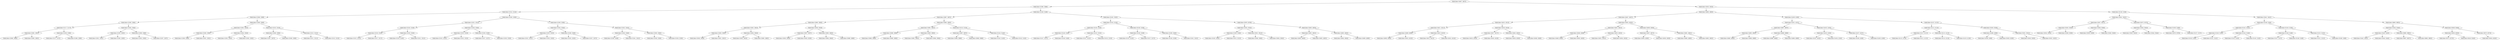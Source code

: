 digraph G{
1356164007 [label="Node{data=[4007, 4007]}"]
1356164007 -> 1513085805
1513085805 [label="Node{data=[2589, 2589]}"]
1513085805 -> 1371675091
1371675091 [label="Node{data=[2314, 2314]}"]
1371675091 -> 1865885059
1865885059 [label="Node{data=[2298, 2298]}"]
1865885059 -> 348451729
348451729 [label="Node{data=[2290, 2290]}"]
348451729 -> 815052503
815052503 [label="Node{data=[2117, 2117]}"]
815052503 -> 1901669783
1901669783 [label="Node{data=[2091, 2091]}"]
1901669783 -> 664012034
664012034 [label="Node{data=[2090, 2090]}"]
1901669783 -> 352268826
352268826 [label="Node{data=[2092, 2092]}"]
815052503 -> 29887580
29887580 [label="Node{data=[2239, 2239]}"]
29887580 -> 960871527
960871527 [label="Node{data=[2137, 2137]}"]
29887580 -> 1056838232
1056838232 [label="Node{data=[2289, 2289]}"]
348451729 -> 1409063039
1409063039 [label="Node{data=[2294, 2294]}"]
1409063039 -> 311940272
311940272 [label="Node{data=[2292, 2292]}"]
311940272 -> 103146497
103146497 [label="Node{data=[2291, 2291]}"]
311940272 -> 1216825935
1216825935 [label="Node{data=[2293, 2293]}"]
1409063039 -> 2131696704
2131696704 [label="Node{data=[2296, 2296]}"]
2131696704 -> 1393648965
1393648965 [label="Node{data=[2295, 2295]}"]
2131696704 -> 2059245258
2059245258 [label="Node{data=[2297, 2297]}"]
1865885059 -> 135954144
135954144 [label="Node{data=[2306, 2306]}"]
135954144 -> 259034815
259034815 [label="Node{data=[2302, 2302]}"]
259034815 -> 1460922713
1460922713 [label="Node{data=[2300, 2300]}"]
1460922713 -> 1099841207
1099841207 [label="Node{data=[2299, 2299]}"]
1460922713 -> 448308504
448308504 [label="Node{data=[2301, 2301]}"]
259034815 -> 297190790
297190790 [label="Node{data=[2304, 2304]}"]
297190790 -> 1504161736
1504161736 [label="Node{data=[2303, 2303]}"]
297190790 -> 1777093069
1777093069 [label="Node{data=[2305, 2305]}"]
135954144 -> 908304781
908304781 [label="Node{data=[2310, 2310]}"]
908304781 -> 295622714
295622714 [label="Node{data=[2308, 2308]}"]
295622714 -> 1973681198
1973681198 [label="Node{data=[2307, 2307]}"]
295622714 -> 2123002230
2123002230 [label="Node{data=[2309, 2309]}"]
908304781 -> 1427015907
1427015907 [label="Node{data=[2312, 2312]}"]
1427015907 -> 842454384
842454384 [label="Node{data=[2311, 2311]}"]
1427015907 -> 1478368660
1478368660 [label="Node{data=[2313, 2313]}"]
1371675091 -> 1974654496
1974654496 [label="Node{data=[2330, 2330]}"]
1974654496 -> 1423577573
1423577573 [label="Node{data=[2322, 2322]}"]
1423577573 -> 1355006811
1355006811 [label="Node{data=[2318, 2318]}"]
1355006811 -> 2023327338
2023327338 [label="Node{data=[2316, 2316]}"]
2023327338 -> 469322895
469322895 [label="Node{data=[2315, 2315]}"]
2023327338 -> 531116844
531116844 [label="Node{data=[2317, 2317]}"]
1355006811 -> 1363141273
1363141273 [label="Node{data=[2320, 2320]}"]
1363141273 -> 1705083906
1705083906 [label="Node{data=[2319, 2319]}"]
1363141273 -> 879571213
879571213 [label="Node{data=[2321, 2321]}"]
1423577573 -> 1786922495
1786922495 [label="Node{data=[2326, 2326]}"]
1786922495 -> 1149716764
1149716764 [label="Node{data=[2324, 2324]}"]
1149716764 -> 770659354
770659354 [label="Node{data=[2323, 2323]}"]
1149716764 -> 1893203443
1893203443 [label="Node{data=[2325, 2325]}"]
1786922495 -> 134407083
134407083 [label="Node{data=[2328, 2328]}"]
134407083 -> 1991476254
1991476254 [label="Node{data=[2327, 2327]}"]
134407083 -> 556482902
556482902 [label="Node{data=[2329, 2329]}"]
1974654496 -> 1859913957
1859913957 [label="Node{data=[2338, 2338]}"]
1859913957 -> 1910284590
1910284590 [label="Node{data=[2334, 2334]}"]
1910284590 -> 463816831
463816831 [label="Node{data=[2332, 2332]}"]
463816831 -> 1618971564
1618971564 [label="Node{data=[2331, 2331]}"]
463816831 -> 1852456038
1852456038 [label="Node{data=[2333, 2333]}"]
1910284590 -> 2049647956
2049647956 [label="Node{data=[2336, 2336]}"]
2049647956 -> 1266449630
1266449630 [label="Node{data=[2335, 2335]}"]
2049647956 -> 1472376054
1472376054 [label="Node{data=[2337, 2337]}"]
1859913957 -> 1760830308
1760830308 [label="Node{data=[2342, 2342]}"]
1760830308 -> 1272363691
1272363691 [label="Node{data=[2340, 2340]}"]
1272363691 -> 1667544451
1667544451 [label="Node{data=[2339, 2339]}"]
1272363691 -> 562237445
562237445 [label="Node{data=[2341, 2341]}"]
1760830308 -> 1747314770
1747314770 [label="Node{data=[2393, 2393]}"]
1747314770 -> 374871071
374871071 [label="Node{data=[2358, 2358]}"]
1747314770 -> 1347838970
1347838970 [label="Node{data=[2529, 2529]}"]
1513085805 -> 1777095373
1777095373 [label="Node{data=[3146, 3146]}"]
1777095373 -> 776753370
776753370 [label="Node{data=[3087, 3087]}"]
776753370 -> 2028093920
2028093920 [label="Node{data=[2893, 2893]}"]
2028093920 -> 457749685
457749685 [label="Node{data=[2832, 2832]}"]
457749685 -> 280618795
280618795 [label="Node{data=[2830, 2830]}"]
280618795 -> 1547677542
1547677542 [label="Node{data=[2628, 2628]}"]
280618795 -> 918030400
918030400 [label="Node{data=[2831, 2831]}"]
457749685 -> 1754005310
1754005310 [label="Node{data=[2834, 2834]}"]
1754005310 -> 936697275
936697275 [label="Node{data=[2833, 2833]}"]
1754005310 -> 372310200
372310200 [label="Node{data=[2865, 2865]}"]
2028093920 -> 1614667830
1614667830 [label="Node{data=[3029, 3029]}"]
1614667830 -> 1475907840
1475907840 [label="Node{data=[3007, 3007]}"]
1475907840 -> 1179694913
1179694913 [label="Node{data=[2928, 2928]}"]
1475907840 -> 1484409843
1484409843 [label="Node{data=[3028, 3028]}"]
1614667830 -> 1472801946
1472801946 [label="Node{data=[3085, 3085]}"]
1472801946 -> 1152047090
1152047090 [label="Node{data=[3084, 3084]}"]
1472801946 -> 126065305
126065305 [label="Node{data=[3086, 3086]}"]
776753370 -> 221015113
221015113 [label="Node{data=[3095, 3095]}"]
221015113 -> 320810122
320810122 [label="Node{data=[3091, 3091]}"]
320810122 -> 26770524
26770524 [label="Node{data=[3089, 3089]}"]
26770524 -> 450128292
450128292 [label="Node{data=[3088, 3088]}"]
26770524 -> 1953763475
1953763475 [label="Node{data=[3090, 3090]}"]
320810122 -> 518330859
518330859 [label="Node{data=[3093, 3093]}"]
518330859 -> 1558047991
1558047991 [label="Node{data=[3092, 3092]}"]
518330859 -> 1702700929
1702700929 [label="Node{data=[3094, 3094]}"]
221015113 -> 827933493
827933493 [label="Node{data=[3124, 3124]}"]
827933493 -> 130363060
130363060 [label="Node{data=[3097, 3097]}"]
130363060 -> 877449455
877449455 [label="Node{data=[3096, 3096]}"]
130363060 -> 939632840
939632840 [label="Node{data=[3098, 3098]}"]
827933493 -> 1136268310
1136268310 [label="Node{data=[3144, 3144]}"]
1136268310 -> 1839473243
1839473243 [label="Node{data=[3143, 3143]}"]
1136268310 -> 1069374632
1069374632 [label="Node{data=[3145, 3145]}"]
1777095373 -> 173012095
173012095 [label="Node{data=[3162, 3162]}"]
173012095 -> 432429956
432429956 [label="Node{data=[3154, 3154]}"]
432429956 -> 1438389277
1438389277 [label="Node{data=[3150, 3150]}"]
1438389277 -> 3230238
3230238 [label="Node{data=[3148, 3148]}"]
3230238 -> 1965599339
1965599339 [label="Node{data=[3147, 3147]}"]
3230238 -> 1578751281
1578751281 [label="Node{data=[3149, 3149]}"]
1438389277 -> 1798319635
1798319635 [label="Node{data=[3152, 3152]}"]
1798319635 -> 1641801937
1641801937 [label="Node{data=[3151, 3151]}"]
1798319635 -> 1360031091
1360031091 [label="Node{data=[3153, 3153]}"]
432429956 -> 1102092861
1102092861 [label="Node{data=[3158, 3158]}"]
1102092861 -> 731542702
731542702 [label="Node{data=[3156, 3156]}"]
731542702 -> 364485740
364485740 [label="Node{data=[3155, 3155]}"]
731542702 -> 1200623709
1200623709 [label="Node{data=[3157, 3157]}"]
1102092861 -> 45353952
45353952 [label="Node{data=[3160, 3160]}"]
45353952 -> 2062757916
2062757916 [label="Node{data=[3159, 3159]}"]
45353952 -> 594581970
594581970 [label="Node{data=[3161, 3161]}"]
173012095 -> 1688561433
1688561433 [label="Node{data=[3979, 3979]}"]
1688561433 -> 1189907302
1189907302 [label="Node{data=[3553, 3553]}"]
1189907302 -> 628895863
628895863 [label="Node{data=[3164, 3164]}"]
628895863 -> 48595715
48595715 [label="Node{data=[3163, 3163]}"]
628895863 -> 1295495657
1295495657 [label="Node{data=[3513, 3513]}"]
1189907302 -> 1864545426
1864545426 [label="Node{data=[3912, 3912]}"]
1864545426 -> 723115657
723115657 [label="Node{data=[3560, 3560]}"]
1864545426 -> 97172850
97172850 [label="Node{data=[3934, 3934]}"]
1688561433 -> 1971518683
1971518683 [label="Node{data=[4003, 4003]}"]
1971518683 -> 268320989
268320989 [label="Node{data=[4001, 4001]}"]
268320989 -> 1794521661
1794521661 [label="Node{data=[4000, 4000]}"]
268320989 -> 981936956
981936956 [label="Node{data=[4002, 4002]}"]
1971518683 -> 1476492435
1476492435 [label="Node{data=[4005, 4005]}"]
1476492435 -> 621029350
621029350 [label="Node{data=[4004, 4004]}"]
1476492435 -> 2121844393
2121844393 [label="Node{data=[4006, 4006]}"]
1356164007 -> 2099629201
2099629201 [label="Node{data=[5033, 5033]}"]
2099629201 -> 781435458
781435458 [label="Node{data=[4063, 4063]}"]
781435458 -> 707586913
707586913 [label="Node{data=[4047, 4047]}"]
707586913 -> 307838211
307838211 [label="Node{data=[4015, 4015]}"]
307838211 -> 1095445149
1095445149 [label="Node{data=[4011, 4011]}"]
1095445149 -> 1903845668
1903845668 [label="Node{data=[4009, 4009]}"]
1903845668 -> 1019280265
1019280265 [label="Node{data=[4008, 4008]}"]
1903845668 -> 1730836535
1730836535 [label="Node{data=[4010, 4010]}"]
1095445149 -> 2142091661
2142091661 [label="Node{data=[4013, 4013]}"]
2142091661 -> 1568441373
1568441373 [label="Node{data=[4012, 4012]}"]
2142091661 -> 1725640840
1725640840 [label="Node{data=[4014, 4014]}"]
307838211 -> 1384388516
1384388516 [label="Node{data=[4019, 4019]}"]
1384388516 -> 1089977768
1089977768 [label="Node{data=[4017, 4017]}"]
1089977768 -> 2039649735
2039649735 [label="Node{data=[4016, 4016]}"]
1089977768 -> 1181918477
1181918477 [label="Node{data=[4018, 4018]}"]
1384388516 -> 884581200
884581200 [label="Node{data=[4045, 4045]}"]
884581200 -> 1239306898
1239306898 [label="Node{data=[4029, 4029]}"]
884581200 -> 613407427
613407427 [label="Node{data=[4046, 4046]}"]
707586913 -> 1996904850
1996904850 [label="Node{data=[4055, 4055]}"]
1996904850 -> 249353985
249353985 [label="Node{data=[4051, 4051]}"]
249353985 -> 900554378
900554378 [label="Node{data=[4049, 4049]}"]
900554378 -> 1865335614
1865335614 [label="Node{data=[4048, 4048]}"]
900554378 -> 715251072
715251072 [label="Node{data=[4050, 4050]}"]
249353985 -> 1110274826
1110274826 [label="Node{data=[4053, 4053]}"]
1110274826 -> 489368779
489368779 [label="Node{data=[4052, 4052]}"]
1110274826 -> 75836259
75836259 [label="Node{data=[4054, 4054]}"]
1996904850 -> 543992750
543992750 [label="Node{data=[4059, 4059]}"]
543992750 -> 166738314
166738314 [label="Node{data=[4057, 4057]}"]
166738314 -> 1308164363
1308164363 [label="Node{data=[4056, 4056]}"]
166738314 -> 1619715556
1619715556 [label="Node{data=[4058, 4058]}"]
543992750 -> 637408128
637408128 [label="Node{data=[4061, 4061]}"]
637408128 -> 759845596
759845596 [label="Node{data=[4060, 4060]}"]
637408128 -> 675217191
675217191 [label="Node{data=[4062, 4062]}"]
781435458 -> 523012609
523012609 [label="Node{data=[4109, 4109]}"]
523012609 -> 1243347063
1243347063 [label="Node{data=[4101, 4101]}"]
1243347063 -> 901291866
901291866 [label="Node{data=[4067, 4067]}"]
901291866 -> 1780521229
1780521229 [label="Node{data=[4065, 4065]}"]
1780521229 -> 287795914
287795914 [label="Node{data=[4064, 4064]}"]
1780521229 -> 74117337
74117337 [label="Node{data=[4066, 4066]}"]
901291866 -> 1977216321
1977216321 [label="Node{data=[4069, 4069]}"]
1977216321 -> 459274758
459274758 [label="Node{data=[4068, 4068]}"]
1977216321 -> 822391453
822391453 [label="Node{data=[4089, 4089]}"]
1243347063 -> 1648058460
1648058460 [label="Node{data=[4105, 4105]}"]
1648058460 -> 1479682751
1479682751 [label="Node{data=[4103, 4103]}"]
1479682751 -> 1012491381
1012491381 [label="Node{data=[4102, 4102]}"]
1479682751 -> 685619513
685619513 [label="Node{data=[4104, 4104]}"]
1648058460 -> 299701758
299701758 [label="Node{data=[4107, 4107]}"]
299701758 -> 1483977384
1483977384 [label="Node{data=[4106, 4106]}"]
299701758 -> 796790559
796790559 [label="Node{data=[4108, 4108]}"]
523012609 -> 1781493688
1781493688 [label="Node{data=[4122, 4122]}"]
1781493688 -> 321189350
321189350 [label="Node{data=[4113, 4113]}"]
321189350 -> 1443357656
1443357656 [label="Node{data=[4111, 4111]}"]
1443357656 -> 165546224
165546224 [label="Node{data=[4110, 4110]}"]
1443357656 -> 413005020
413005020 [label="Node{data=[4112, 4112]}"]
321189350 -> 740473324
740473324 [label="Node{data=[4115, 4115]}"]
740473324 -> 1171424915
1171424915 [label="Node{data=[4114, 4114]}"]
740473324 -> 1018335057
1018335057 [label="Node{data=[4116, 4116]}"]
1781493688 -> 1266591503
1266591503 [label="Node{data=[5029, 5029]}"]
1266591503 -> 1923779157
1923779157 [label="Node{data=[4298, 4298]}"]
1923779157 -> 589130893
589130893 [label="Node{data=[4198, 4198]}"]
1923779157 -> 192788408
192788408 [label="Node{data=[5028, 5028]}"]
1266591503 -> 889532167
889532167 [label="Node{data=[5031, 5031]}"]
889532167 -> 324793296
324793296 [label="Node{data=[5030, 5030]}"]
889532167 -> 1533713458
1533713458 [label="Node{data=[5032, 5032]}"]
2099629201 -> 1028403344
1028403344 [label="Node{data=[5138, 5138]}"]
1028403344 -> 556621097
556621097 [label="Node{data=[5041, 5041]}"]
556621097 -> 1839525807
1839525807 [label="Node{data=[5037, 5037]}"]
1839525807 -> 1654678821
1654678821 [label="Node{data=[5035, 5035]}"]
1654678821 -> 1043595601
1043595601 [label="Node{data=[5034, 5034]}"]
1654678821 -> 1975240619
1975240619 [label="Node{data=[5036, 5036]}"]
1839525807 -> 1059624740
1059624740 [label="Node{data=[5039, 5039]}"]
1059624740 -> 1581270185
1581270185 [label="Node{data=[5038, 5038]}"]
1059624740 -> 1080096953
1080096953 [label="Node{data=[5040, 5040]}"]
556621097 -> 1808656769
1808656769 [label="Node{data=[5073, 5073]}"]
1808656769 -> 279429739
279429739 [label="Node{data=[5043, 5043]}"]
279429739 -> 1285470682
1285470682 [label="Node{data=[5042, 5042]}"]
279429739 -> 192689600
192689600 [label="Node{data=[5044, 5044]}"]
1808656769 -> 267994319
267994319 [label="Node{data=[5109, 5109]}"]
267994319 -> 568556481
568556481 [label="Node{data=[5076, 5076]}"]
267994319 -> 411715150
411715150 [label="Node{data=[5137, 5137]}"]
1028403344 -> 1915921066
1915921066 [label="Node{data=[5441, 5441]}"]
1915921066 -> 933777183
933777183 [label="Node{data=[5146, 5146]}"]
933777183 -> 229574488
229574488 [label="Node{data=[5142, 5142]}"]
229574488 -> 1197312149
1197312149 [label="Node{data=[5140, 5140]}"]
1197312149 -> 547181862
547181862 [label="Node{data=[5139, 5139]}"]
1197312149 -> 1429743261
1429743261 [label="Node{data=[5141, 5141]}"]
229574488 -> 551055013
551055013 [label="Node{data=[5144, 5144]}"]
551055013 -> 191513355
191513355 [label="Node{data=[5143, 5143]}"]
551055013 -> 1091834661
1091834661 [label="Node{data=[5145, 5145]}"]
933777183 -> 1426905428
1426905428 [label="Node{data=[5150, 5150]}"]
1426905428 -> 918698006
918698006 [label="Node{data=[5148, 5148]}"]
918698006 -> 1877563358
1877563358 [label="Node{data=[5147, 5147]}"]
918698006 -> 243657789
243657789 [label="Node{data=[5149, 5149]}"]
1426905428 -> 1030767296
1030767296 [label="Node{data=[5152, 5152]}"]
1030767296 -> 441835504
441835504 [label="Node{data=[5151, 5151]}"]
1030767296 -> 1059536067
1059536067 [label="Node{data=[5166, 5166]}"]
1915921066 -> 509791006
509791006 [label="Node{data=[6905, 6905]}"]
509791006 -> 557575248
557575248 [label="Node{data=[5540, 5540]}"]
557575248 -> 363142616
363142616 [label="Node{data=[5443, 5443]}"]
363142616 -> 333642379
333642379 [label="Node{data=[5442, 5442]}"]
363142616 -> 466676178
466676178 [label="Node{data=[5444, 5444]}"]
557575248 -> 1702350740
1702350740 [label="Node{data=[6882, 6882]}"]
1702350740 -> 1476482367
1476482367 [label="Node{data=[6637, 6637]}"]
1702350740 -> 1555286550
1555286550 [label="Node{data=[6892, 6892]}"]
509791006 -> 1076966955
1076966955 [label="Node{data=[9349, 9349]}"]
1076966955 -> 467749590
467749590 [label="Node{data=[8350, 8350]}"]
467749590 -> 1226525752
1226525752 [label="Node{data=[8275, 8275]}"]
467749590 -> 196795511
196795511 [label="Node{data=[9240, 9240]}"]
1076966955 -> 1114846021
1114846021 [label="Node{data=[9373, 9373]}"]
1114846021 -> 1406498343
1406498343 [label="Node{data=[9454, 9454]}"]
}